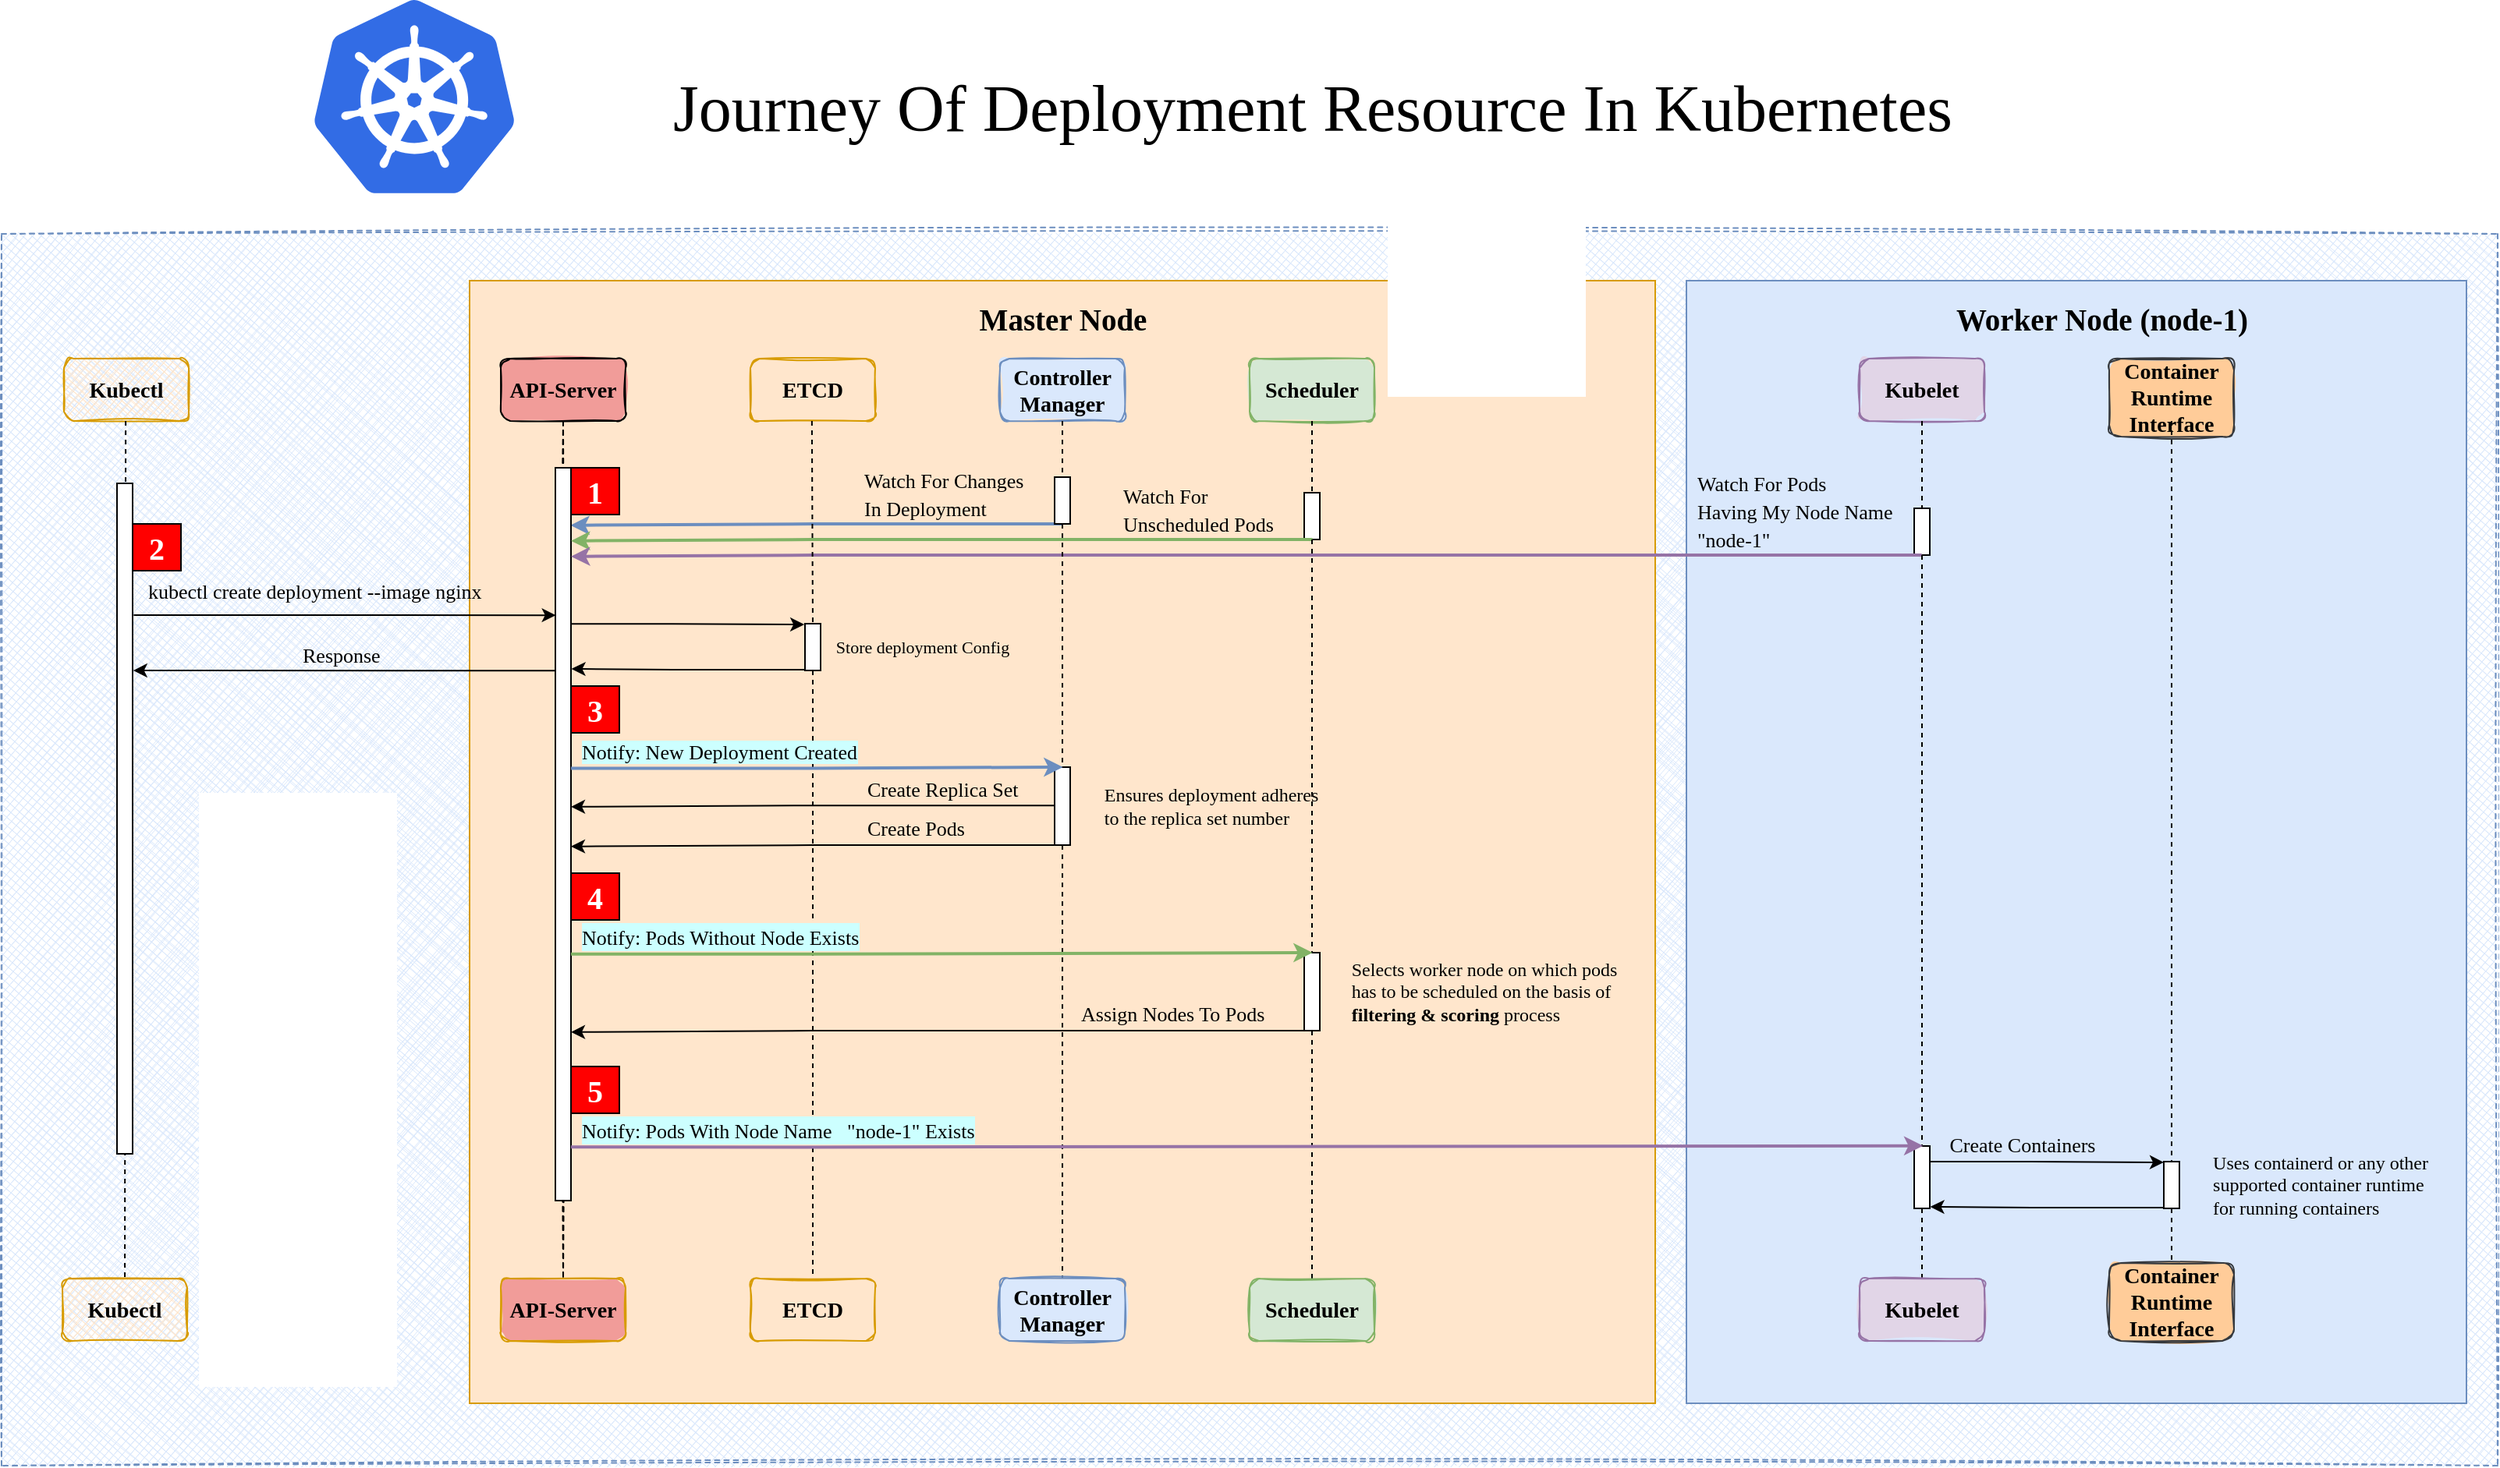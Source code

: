 <mxfile version="20.3.2" type="github" pages="3">
  <diagram id="j1amIRPmgZfbkRn8KeC_" name="flow">
    <mxGraphModel dx="3220" dy="1393" grid="1" gridSize="10" guides="1" tooltips="1" connect="1" arrows="1" fold="1" page="1" pageScale="1" pageWidth="850" pageHeight="1100" math="0" shadow="0">
      <root>
        <mxCell id="0" />
        <mxCell id="1" parent="0" />
        <mxCell id="B7JjZLPrRbiMz8WdvFA6-18" value="" style="group" parent="1" vertex="1" connectable="0">
          <mxGeometry x="-600" y="130" width="1214.17" height="124" as="geometry" />
        </mxCell>
        <mxCell id="B7JjZLPrRbiMz8WdvFA6-19" value="&lt;font style=&quot;font-size: 42px;&quot; face=&quot;Comic Sans MS&quot;&gt;Journey Of Deployment Resource In Kubernetes&lt;/font&gt;" style="text;html=1;align=center;verticalAlign=middle;resizable=0;points=[];autosize=1;strokeColor=none;fillColor=none;" parent="B7JjZLPrRbiMz8WdvFA6-18" vertex="1">
          <mxGeometry x="150.0" y="40" width="980" height="60" as="geometry" />
        </mxCell>
        <mxCell id="B7JjZLPrRbiMz8WdvFA6-20" value="" style="sketch=0;aspect=fixed;html=1;points=[];align=center;image;fontSize=12;image=img/lib/mscae/Kubernetes.svg;fillStyle=solid;fontFamily=Comic Sans MS;" parent="B7JjZLPrRbiMz8WdvFA6-18" vertex="1">
          <mxGeometry width="129.17" height="124" as="geometry" />
        </mxCell>
        <mxCell id="VgVWwaCRTSmuLOso4TIK-1" value="" style="rounded=0;whiteSpace=wrap;html=1;dashed=1;fontSize=10;strokeColor=#6c8ebf;fillColor=#dae8fc;sketch=1;fillStyle=cross-hatch;shadow=0;movable=1;resizable=1;rotatable=1;deletable=1;editable=1;connectable=1;" parent="1" vertex="1">
          <mxGeometry x="-800" y="280" width="1600" height="790" as="geometry" />
        </mxCell>
        <mxCell id="VgVWwaCRTSmuLOso4TIK-138" value="" style="rounded=0;whiteSpace=wrap;html=1;shadow=0;labelBackgroundColor=none;labelBorderColor=none;fillStyle=solid;strokeColor=#d79b00;fontFamily=Comic Sans MS;fontSize=13;fillColor=#ffe6cc;movable=1;resizable=1;rotatable=1;deletable=1;editable=1;connectable=1;" parent="1" vertex="1">
          <mxGeometry x="-500" y="310" width="760" height="720" as="geometry" />
        </mxCell>
        <mxCell id="UFmZfqzfYw3zYVtMyWTx-1" value="" style="rounded=0;whiteSpace=wrap;html=1;shadow=0;labelBackgroundColor=none;labelBorderColor=none;fillStyle=solid;strokeColor=#6c8ebf;fontFamily=Comic Sans MS;fontSize=13;fillColor=#dae8fc;movable=1;resizable=1;rotatable=1;deletable=1;editable=1;connectable=1;" parent="1" vertex="1">
          <mxGeometry x="280" y="310" width="500" height="720" as="geometry" />
        </mxCell>
        <mxCell id="UFmZfqzfYw3zYVtMyWTx-2" value="&lt;h3&gt;Kubectl&lt;/h3&gt;" style="rounded=1;whiteSpace=wrap;html=1;shadow=0;glass=0;sketch=1;fontFamily=Comic Sans MS;strokeColor=#d79b00;fillColor=#ffe6cc;fillStyle=cross-hatch;" parent="1" vertex="1">
          <mxGeometry x="-760" y="360" width="80" height="40" as="geometry" />
        </mxCell>
        <mxCell id="UFmZfqzfYw3zYVtMyWTx-3" style="edgeStyle=orthogonalEdgeStyle;rounded=0;sketch=1;jumpStyle=none;orthogonalLoop=1;jettySize=auto;html=1;entryX=0.5;entryY=0;entryDx=0;entryDy=0;shadow=0;labelBackgroundColor=#EA6B66;labelBorderColor=none;strokeColor=#000000;strokeWidth=1;fontFamily=Comic Sans MS;fontSize=13;fontColor=#000000;startArrow=none;startFill=0;endArrow=none;endFill=0;dashed=1;" parent="1" source="UFmZfqzfYw3zYVtMyWTx-4" target="UFmZfqzfYw3zYVtMyWTx-12" edge="1">
          <mxGeometry relative="1" as="geometry" />
        </mxCell>
        <mxCell id="UFmZfqzfYw3zYVtMyWTx-4" value="&lt;h3&gt;API-Server&lt;/h3&gt;" style="rounded=1;whiteSpace=wrap;html=1;shadow=0;glass=0;sketch=1;fontFamily=Comic Sans MS;fillStyle=solid;fillColor=#F19C99;" parent="1" vertex="1">
          <mxGeometry x="-480" y="360" width="80" height="40" as="geometry" />
        </mxCell>
        <mxCell id="UFmZfqzfYw3zYVtMyWTx-5" value="&lt;h3&gt;ETCD&lt;/h3&gt;" style="rounded=1;whiteSpace=wrap;html=1;shadow=0;glass=0;sketch=1;fontFamily=Comic Sans MS;strokeColor=#d79b00;fillColor=#ffe6cc;fillStyle=solid;" parent="1" vertex="1">
          <mxGeometry x="-320" y="360" width="80" height="40" as="geometry" />
        </mxCell>
        <mxCell id="UFmZfqzfYw3zYVtMyWTx-6" value="&lt;h3&gt;Controller&lt;br&gt;Manager&lt;/h3&gt;" style="rounded=1;whiteSpace=wrap;html=1;shadow=0;glass=0;sketch=1;fontFamily=Comic Sans MS;strokeColor=#6c8ebf;fillColor=#dae8fc;fillStyle=solid;" parent="1" vertex="1">
          <mxGeometry x="-160" y="360" width="80" height="40" as="geometry" />
        </mxCell>
        <mxCell id="UFmZfqzfYw3zYVtMyWTx-7" value="" style="endArrow=none;html=1;rounded=0;fontSize=10;dashed=1;" parent="1" target="UFmZfqzfYw3zYVtMyWTx-13" edge="1">
          <mxGeometry width="50" height="50" relative="1" as="geometry">
            <mxPoint x="-720.45" y="400" as="sourcePoint" />
            <mxPoint x="-720" y="800" as="targetPoint" />
          </mxGeometry>
        </mxCell>
        <mxCell id="UFmZfqzfYw3zYVtMyWTx-8" value="" style="endArrow=none;html=1;rounded=0;fontSize=10;dashed=1;entryX=0.5;entryY=0;entryDx=0;entryDy=0;startArrow=none;" parent="1" source="UFmZfqzfYw3zYVtMyWTx-51" target="UFmZfqzfYw3zYVtMyWTx-10" edge="1">
          <mxGeometry width="50" height="50" relative="1" as="geometry">
            <mxPoint x="-120.0" y="400" as="sourcePoint" />
            <mxPoint x="-119.55" y="800" as="targetPoint" />
          </mxGeometry>
        </mxCell>
        <mxCell id="UFmZfqzfYw3zYVtMyWTx-9" value="" style="endArrow=none;html=1;rounded=0;fontSize=10;dashed=1;entryX=0.5;entryY=0;entryDx=0;entryDy=0;startArrow=none;" parent="1" source="UFmZfqzfYw3zYVtMyWTx-45" target="UFmZfqzfYw3zYVtMyWTx-11" edge="1">
          <mxGeometry width="50" height="50" relative="1" as="geometry">
            <mxPoint x="-280.56" y="400" as="sourcePoint" />
            <mxPoint x="-280.11" y="800" as="targetPoint" />
          </mxGeometry>
        </mxCell>
        <mxCell id="UFmZfqzfYw3zYVtMyWTx-10" value="&lt;h3&gt;Controller&lt;br&gt;Manager&lt;/h3&gt;" style="rounded=1;whiteSpace=wrap;html=1;shadow=0;glass=0;sketch=1;fontFamily=Comic Sans MS;strokeColor=#6c8ebf;fillColor=#dae8fc;fillStyle=solid;" parent="1" vertex="1">
          <mxGeometry x="-160" y="950" width="80" height="40" as="geometry" />
        </mxCell>
        <mxCell id="UFmZfqzfYw3zYVtMyWTx-11" value="&lt;h3&gt;ETCD&lt;/h3&gt;" style="rounded=1;whiteSpace=wrap;html=1;shadow=0;glass=0;sketch=1;fontFamily=Comic Sans MS;strokeColor=#d79b00;fillColor=#ffe6cc;fillStyle=solid;" parent="1" vertex="1">
          <mxGeometry x="-320" y="950" width="80" height="40" as="geometry" />
        </mxCell>
        <mxCell id="UFmZfqzfYw3zYVtMyWTx-12" value="&lt;h3&gt;API-Server&lt;/h3&gt;" style="rounded=1;whiteSpace=wrap;html=1;shadow=0;glass=0;sketch=1;fontFamily=Comic Sans MS;strokeColor=#d79b00;fillColor=#F19C99;fillStyle=solid;" parent="1" vertex="1">
          <mxGeometry x="-480" y="950" width="80" height="40" as="geometry" />
        </mxCell>
        <mxCell id="UFmZfqzfYw3zYVtMyWTx-13" value="&lt;h3&gt;Kubectl&lt;/h3&gt;" style="rounded=1;whiteSpace=wrap;html=1;shadow=0;glass=0;sketch=1;fontFamily=Comic Sans MS;strokeColor=#d79b00;fillColor=#ffe6cc;fillStyle=cross-hatch;" parent="1" vertex="1">
          <mxGeometry x="-761" y="950" width="80" height="40" as="geometry" />
        </mxCell>
        <mxCell id="UFmZfqzfYw3zYVtMyWTx-14" value="&lt;h1&gt;1&lt;/h1&gt;" style="whiteSpace=wrap;html=1;fontFamily=Comic Sans MS;fontSize=10;strokeColor=default;fillColor=#FF0000;fontColor=#FFFFFF;" parent="1" vertex="1">
          <mxGeometry x="-435" y="430" width="31" height="30" as="geometry" />
        </mxCell>
        <mxCell id="UFmZfqzfYw3zYVtMyWTx-15" value="" style="html=1;points=[];perimeter=orthogonalPerimeter;rounded=0;shadow=0;comic=0;labelBackgroundColor=none;strokeWidth=1;fontFamily=Verdana;fontSize=12;align=center;" parent="1" vertex="1">
          <mxGeometry x="-726" y="440" width="10" height="430" as="geometry" />
        </mxCell>
        <mxCell id="UFmZfqzfYw3zYVtMyWTx-16" value="&lt;h1&gt;2&lt;/h1&gt;" style="whiteSpace=wrap;html=1;fontFamily=Comic Sans MS;fontSize=10;strokeColor=default;fillColor=#FF0000;fontColor=#FFFFFF;" parent="1" vertex="1">
          <mxGeometry x="-716" y="466" width="31" height="30" as="geometry" />
        </mxCell>
        <mxCell id="UFmZfqzfYw3zYVtMyWTx-17" value="&lt;h1&gt;3&lt;/h1&gt;" style="whiteSpace=wrap;html=1;fontFamily=Comic Sans MS;fontSize=10;strokeColor=default;fillColor=#FF0000;fontColor=#FFFFFF;" parent="1" vertex="1">
          <mxGeometry x="-435" y="570" width="31" height="30" as="geometry" />
        </mxCell>
        <mxCell id="UFmZfqzfYw3zYVtMyWTx-18" value="&lt;h1&gt;4&lt;/h1&gt;" style="whiteSpace=wrap;html=1;fontFamily=Comic Sans MS;fontSize=10;strokeColor=default;fillColor=#FF0000;fontColor=#FFFFFF;" parent="1" vertex="1">
          <mxGeometry x="-435" y="690" width="31" height="30" as="geometry" />
        </mxCell>
        <mxCell id="UFmZfqzfYw3zYVtMyWTx-19" value="&lt;h3&gt;Scheduler&lt;/h3&gt;" style="rounded=1;whiteSpace=wrap;html=1;shadow=0;glass=0;sketch=1;fontFamily=Comic Sans MS;strokeColor=#82B366;fillColor=#d5e8d4;fillStyle=solid;" parent="1" vertex="1">
          <mxGeometry y="360" width="80" height="40" as="geometry" />
        </mxCell>
        <mxCell id="UFmZfqzfYw3zYVtMyWTx-20" value="" style="endArrow=none;html=1;rounded=0;fontSize=10;dashed=1;entryX=0.5;entryY=0;entryDx=0;entryDy=0;startArrow=none;" parent="1" source="UFmZfqzfYw3zYVtMyWTx-57" target="UFmZfqzfYw3zYVtMyWTx-21" edge="1">
          <mxGeometry width="50" height="50" relative="1" as="geometry">
            <mxPoint x="40" y="400" as="sourcePoint" />
            <mxPoint x="40.45" y="800" as="targetPoint" />
          </mxGeometry>
        </mxCell>
        <mxCell id="UFmZfqzfYw3zYVtMyWTx-21" value="&lt;h3&gt;Scheduler&lt;/h3&gt;" style="rounded=1;whiteSpace=wrap;html=1;shadow=0;glass=0;sketch=1;fontFamily=Comic Sans MS;strokeColor=#82b366;fillColor=#d5e8d4;fillStyle=solid;" parent="1" vertex="1">
          <mxGeometry y="950" width="80" height="40" as="geometry" />
        </mxCell>
        <mxCell id="UFmZfqzfYw3zYVtMyWTx-22" value="&lt;h3&gt;Kubelet&lt;/h3&gt;" style="rounded=1;whiteSpace=wrap;html=1;shadow=0;glass=0;sketch=1;fontFamily=Comic Sans MS;fillStyle=solid;fillColor=#e1d5e7;strokeColor=#9673A6;" parent="1" vertex="1">
          <mxGeometry x="391" y="360" width="80" height="40" as="geometry" />
        </mxCell>
        <mxCell id="UFmZfqzfYw3zYVtMyWTx-23" value="" style="endArrow=none;html=1;rounded=0;fontSize=10;dashed=1;entryX=0.5;entryY=0;entryDx=0;entryDy=0;startArrow=none;" parent="1" source="UFmZfqzfYw3zYVtMyWTx-63" target="UFmZfqzfYw3zYVtMyWTx-24" edge="1">
          <mxGeometry width="50" height="50" relative="1" as="geometry">
            <mxPoint x="431" y="400" as="sourcePoint" />
            <mxPoint x="431.45" y="800" as="targetPoint" />
          </mxGeometry>
        </mxCell>
        <mxCell id="UFmZfqzfYw3zYVtMyWTx-24" value="&lt;h3&gt;Kubelet&lt;/h3&gt;" style="rounded=1;whiteSpace=wrap;html=1;shadow=0;glass=0;sketch=1;fontFamily=Comic Sans MS;strokeColor=#9673a6;fillColor=#e1d5e7;fillStyle=solid;" parent="1" vertex="1">
          <mxGeometry x="391" y="950" width="80" height="40" as="geometry" />
        </mxCell>
        <mxCell id="UFmZfqzfYw3zYVtMyWTx-25" value="&lt;h3&gt;Container&lt;br&gt;Runtime&lt;br&gt;Interface&lt;/h3&gt;" style="rounded=1;whiteSpace=wrap;html=1;shadow=0;glass=0;sketch=1;fontFamily=Comic Sans MS;fillStyle=solid;fillColor=#ffcc99;strokeColor=#36393d;" parent="1" vertex="1">
          <mxGeometry x="551" y="360" width="80" height="50" as="geometry" />
        </mxCell>
        <mxCell id="UFmZfqzfYw3zYVtMyWTx-26" value="" style="endArrow=none;html=1;rounded=0;fontSize=10;dashed=1;entryX=0.5;entryY=0;entryDx=0;entryDy=0;startArrow=none;" parent="1" source="UFmZfqzfYw3zYVtMyWTx-37" target="UFmZfqzfYw3zYVtMyWTx-27" edge="1">
          <mxGeometry width="50" height="50" relative="1" as="geometry">
            <mxPoint x="591" y="400" as="sourcePoint" />
            <mxPoint x="591.45" y="800" as="targetPoint" />
          </mxGeometry>
        </mxCell>
        <mxCell id="UFmZfqzfYw3zYVtMyWTx-27" value="&lt;h3&gt;Container&lt;br&gt;Runtime&lt;br&gt;Interface&lt;/h3&gt;" style="rounded=1;whiteSpace=wrap;html=1;shadow=0;glass=0;sketch=1;fontFamily=Comic Sans MS;strokeColor=#36393d;fillColor=#ffcc99;fillStyle=solid;" parent="1" vertex="1">
          <mxGeometry x="551" y="940" width="80" height="50" as="geometry" />
        </mxCell>
        <mxCell id="UFmZfqzfYw3zYVtMyWTx-28" style="edgeStyle=orthogonalEdgeStyle;rounded=0;orthogonalLoop=1;jettySize=auto;html=1;entryX=1;entryY=0.07;entryDx=0;entryDy=0;entryPerimeter=0;fontSize=25;endArrow=classic;endFill=1;exitX=0.534;exitY=0.998;exitDx=0;exitDy=0;exitPerimeter=0;startArrow=none;startFill=0;strokeColor=#6C8EBF;labelBorderColor=none;sketch=0;jumpStyle=none;shadow=0;strokeWidth=2;" parent="1" edge="1">
          <mxGeometry relative="1" as="geometry">
            <mxPoint x="-120.0" y="466.04" as="sourcePoint" />
            <mxPoint x="-435.34" y="466.9" as="targetPoint" />
            <Array as="points">
              <mxPoint x="-280.34" y="466.1" />
            </Array>
          </mxGeometry>
        </mxCell>
        <mxCell id="UFmZfqzfYw3zYVtMyWTx-29" value="&lt;font face=&quot;Comic Sans MS&quot; style=&quot;font-size: 13px;&quot;&gt;Watch For Changes&lt;br&gt;In Deployment&lt;/font&gt;" style="edgeLabel;html=1;align=left;verticalAlign=middle;resizable=0;points=[];fontSize=15;labelBackgroundColor=none;labelBorderColor=none;" parent="UFmZfqzfYw3zYVtMyWTx-28" vertex="1" connectable="0">
          <mxGeometry x="-0.292" y="2" relative="1" as="geometry">
            <mxPoint x="-17" y="-22" as="offset" />
          </mxGeometry>
        </mxCell>
        <mxCell id="UFmZfqzfYw3zYVtMyWTx-30" value="" style="html=1;points=[];perimeter=orthogonalPerimeter;rounded=0;shadow=0;comic=0;labelBackgroundColor=none;strokeWidth=1;fontFamily=Verdana;fontSize=12;align=center;" parent="1" vertex="1">
          <mxGeometry x="-125" y="436" width="10" height="30" as="geometry" />
        </mxCell>
        <mxCell id="UFmZfqzfYw3zYVtMyWTx-31" value="" style="endArrow=none;html=1;rounded=0;fontSize=10;dashed=1;entryX=0.5;entryY=0;entryDx=0;entryDy=0;" parent="1" target="UFmZfqzfYw3zYVtMyWTx-30" edge="1">
          <mxGeometry width="50" height="50" relative="1" as="geometry">
            <mxPoint x="-120.0" y="400" as="sourcePoint" />
            <mxPoint x="-120" y="900" as="targetPoint" />
          </mxGeometry>
        </mxCell>
        <mxCell id="UFmZfqzfYw3zYVtMyWTx-32" value="" style="html=1;points=[];perimeter=orthogonalPerimeter;rounded=0;shadow=0;comic=0;labelBackgroundColor=none;strokeWidth=1;fontFamily=Verdana;fontSize=12;align=center;" parent="1" vertex="1">
          <mxGeometry x="-445" y="430" width="10" height="470" as="geometry" />
        </mxCell>
        <mxCell id="UFmZfqzfYw3zYVtMyWTx-33" value="" style="html=1;points=[];perimeter=orthogonalPerimeter;rounded=0;shadow=0;comic=0;labelBackgroundColor=none;strokeWidth=1;fontFamily=Verdana;fontSize=12;align=center;" parent="1" vertex="1">
          <mxGeometry x="35" y="446" width="10" height="30" as="geometry" />
        </mxCell>
        <mxCell id="UFmZfqzfYw3zYVtMyWTx-34" value="" style="endArrow=none;html=1;rounded=0;fontSize=10;dashed=1;entryX=0.5;entryY=0;entryDx=0;entryDy=0;" parent="1" target="UFmZfqzfYw3zYVtMyWTx-33" edge="1">
          <mxGeometry width="50" height="50" relative="1" as="geometry">
            <mxPoint x="40.0" y="400" as="sourcePoint" />
            <mxPoint x="40" y="900" as="targetPoint" />
          </mxGeometry>
        </mxCell>
        <mxCell id="UFmZfqzfYw3zYVtMyWTx-35" value="" style="html=1;points=[];perimeter=orthogonalPerimeter;rounded=0;shadow=0;comic=0;labelBackgroundColor=none;strokeWidth=1;fontFamily=Verdana;fontSize=12;align=center;" parent="1" vertex="1">
          <mxGeometry x="426" y="456" width="10" height="30" as="geometry" />
        </mxCell>
        <mxCell id="UFmZfqzfYw3zYVtMyWTx-36" value="" style="endArrow=none;html=1;rounded=0;fontSize=10;dashed=1;entryX=0.5;entryY=0;entryDx=0;entryDy=0;" parent="1" target="UFmZfqzfYw3zYVtMyWTx-35" edge="1">
          <mxGeometry width="50" height="50" relative="1" as="geometry">
            <mxPoint x="431" y="400" as="sourcePoint" />
            <mxPoint x="431" y="900" as="targetPoint" />
          </mxGeometry>
        </mxCell>
        <mxCell id="UFmZfqzfYw3zYVtMyWTx-37" value="" style="html=1;points=[];perimeter=orthogonalPerimeter;rounded=0;shadow=0;comic=0;labelBackgroundColor=none;strokeWidth=1;fontFamily=Verdana;fontSize=12;align=center;" parent="1" vertex="1">
          <mxGeometry x="586" y="875" width="10" height="30" as="geometry" />
        </mxCell>
        <mxCell id="UFmZfqzfYw3zYVtMyWTx-38" value="" style="endArrow=none;html=1;rounded=0;fontSize=10;dashed=1;entryX=0.5;entryY=0;entryDx=0;entryDy=0;" parent="1" target="UFmZfqzfYw3zYVtMyWTx-37" edge="1">
          <mxGeometry width="50" height="50" relative="1" as="geometry">
            <mxPoint x="591" y="400" as="sourcePoint" />
            <mxPoint x="591" y="900" as="targetPoint" />
          </mxGeometry>
        </mxCell>
        <mxCell id="UFmZfqzfYw3zYVtMyWTx-39" style="edgeStyle=orthogonalEdgeStyle;rounded=0;orthogonalLoop=1;jettySize=auto;html=1;entryX=1;entryY=0.07;entryDx=0;entryDy=0;entryPerimeter=0;fontSize=25;endArrow=classic;endFill=1;exitX=0.536;exitY=1;exitDx=0;exitDy=0;exitPerimeter=0;startArrow=none;startFill=0;strokeColor=#82B366;strokeWidth=2;" parent="1" source="UFmZfqzfYw3zYVtMyWTx-33" edge="1">
          <mxGeometry relative="1" as="geometry">
            <mxPoint x="-119.66" y="476.03" as="sourcePoint" />
            <mxPoint x="-435.0" y="476.89" as="targetPoint" />
            <Array as="points">
              <mxPoint x="-280" y="476" />
            </Array>
          </mxGeometry>
        </mxCell>
        <mxCell id="UFmZfqzfYw3zYVtMyWTx-40" value="&lt;font face=&quot;Comic Sans MS&quot; style=&quot;font-size: 13px;&quot;&gt;Watch For&amp;nbsp;&lt;br&gt;Unscheduled Pods&lt;br&gt;&lt;/font&gt;" style="edgeLabel;html=1;align=left;verticalAlign=middle;resizable=0;points=[];fontSize=15;labelBackgroundColor=none;" parent="UFmZfqzfYw3zYVtMyWTx-39" vertex="1" connectable="0">
          <mxGeometry x="-0.292" y="2" relative="1" as="geometry">
            <mxPoint x="45" y="-22" as="offset" />
          </mxGeometry>
        </mxCell>
        <mxCell id="UFmZfqzfYw3zYVtMyWTx-41" style="edgeStyle=orthogonalEdgeStyle;rounded=0;orthogonalLoop=1;jettySize=auto;html=1;entryX=1;entryY=0.07;entryDx=0;entryDy=0;entryPerimeter=0;fontSize=25;endArrow=classic;endFill=1;exitX=0.486;exitY=1;exitDx=0;exitDy=0;exitPerimeter=0;startArrow=none;startFill=0;strokeColor=#9673A6;strokeWidth=2;" parent="1" source="UFmZfqzfYw3zYVtMyWTx-35" edge="1">
          <mxGeometry relative="1" as="geometry">
            <mxPoint x="40.36" y="486" as="sourcePoint" />
            <mxPoint x="-435.0" y="486.89" as="targetPoint" />
            <Array as="points">
              <mxPoint x="-280" y="486" />
            </Array>
          </mxGeometry>
        </mxCell>
        <mxCell id="UFmZfqzfYw3zYVtMyWTx-42" value="&lt;font style=&quot;font-size: 13px;&quot; face=&quot;Comic Sans MS&quot;&gt;&lt;span style=&quot;font-size: 13px;&quot;&gt;Watch For Pods&lt;br&gt;&lt;/span&gt;Having My Node Name&lt;br&gt;&quot;node-1&quot;&lt;br&gt;&lt;/font&gt;" style="edgeLabel;html=1;align=left;verticalAlign=middle;resizable=0;points=[];fontSize=15;labelBackgroundColor=none;" parent="UFmZfqzfYw3zYVtMyWTx-41" vertex="1" connectable="0">
          <mxGeometry x="-0.292" y="2" relative="1" as="geometry">
            <mxPoint x="161" y="-31" as="offset" />
          </mxGeometry>
        </mxCell>
        <mxCell id="UFmZfqzfYw3zYVtMyWTx-43" style="edgeStyle=orthogonalEdgeStyle;rounded=0;orthogonalLoop=1;jettySize=auto;html=1;entryX=1;entryY=0.07;entryDx=0;entryDy=0;entryPerimeter=0;fontSize=25;endArrow=classic;endFill=1;startArrow=none;startFill=0;exitX=1.071;exitY=0.15;exitDx=0;exitDy=0;exitPerimeter=0;" parent="1" edge="1">
          <mxGeometry relative="1" as="geometry">
            <mxPoint x="-715.29" y="524.5" as="sourcePoint" />
            <mxPoint x="-444.66" y="524.57" as="targetPoint" />
            <Array as="points">
              <mxPoint x="-580" y="525" />
              <mxPoint x="-445" y="524" />
            </Array>
          </mxGeometry>
        </mxCell>
        <mxCell id="UFmZfqzfYw3zYVtMyWTx-44" value="&lt;span style=&quot;font-family: &amp;quot;Comic Sans MS&amp;quot;; text-align: center;&quot;&gt;&lt;font style=&quot;font-size: 13px;&quot;&gt;kubectl create deployment --image nginx&lt;/font&gt;&lt;/span&gt;" style="edgeLabel;html=1;align=left;verticalAlign=middle;resizable=0;points=[];fontSize=15;labelBackgroundColor=none;labelBorderColor=none;" parent="UFmZfqzfYw3zYVtMyWTx-43" vertex="1" connectable="0">
          <mxGeometry x="-0.292" y="2" relative="1" as="geometry">
            <mxPoint x="-89" y="-15" as="offset" />
          </mxGeometry>
        </mxCell>
        <mxCell id="UFmZfqzfYw3zYVtMyWTx-45" value="" style="html=1;points=[];perimeter=orthogonalPerimeter;rounded=0;shadow=0;comic=0;labelBackgroundColor=none;strokeWidth=1;fontFamily=Verdana;fontSize=12;align=center;" parent="1" vertex="1">
          <mxGeometry x="-285" y="530" width="10" height="30" as="geometry" />
        </mxCell>
        <mxCell id="UFmZfqzfYw3zYVtMyWTx-46" value="" style="endArrow=none;html=1;rounded=0;fontSize=10;dashed=1;entryX=0.5;entryY=0;entryDx=0;entryDy=0;" parent="1" target="UFmZfqzfYw3zYVtMyWTx-45" edge="1">
          <mxGeometry width="50" height="50" relative="1" as="geometry">
            <mxPoint x="-280.56" y="400" as="sourcePoint" />
            <mxPoint x="-280.0" y="900" as="targetPoint" />
          </mxGeometry>
        </mxCell>
        <mxCell id="UFmZfqzfYw3zYVtMyWTx-47" style="edgeStyle=orthogonalEdgeStyle;rounded=0;orthogonalLoop=1;jettySize=auto;html=1;entryX=-0.043;entryY=0.052;entryDx=0;entryDy=0;entryPerimeter=0;fontSize=25;endArrow=classic;endFill=1;startArrow=none;startFill=0;exitX=0.986;exitY=0.182;exitDx=0;exitDy=0;exitPerimeter=0;" parent="1" edge="1">
          <mxGeometry relative="1" as="geometry">
            <mxPoint x="-435.14" y="530.08" as="sourcePoint" />
            <mxPoint x="-285.43" y="530.56" as="targetPoint" />
            <Array as="points">
              <mxPoint x="-370" y="530" />
            </Array>
          </mxGeometry>
        </mxCell>
        <mxCell id="UFmZfqzfYw3zYVtMyWTx-48" style="edgeStyle=orthogonalEdgeStyle;rounded=0;orthogonalLoop=1;jettySize=auto;html=1;entryX=-0.043;entryY=0.052;entryDx=0;entryDy=0;entryPerimeter=0;fontSize=25;endArrow=classic;endFill=1;startArrow=none;startFill=0;exitX=0.986;exitY=0.182;exitDx=0;exitDy=0;exitPerimeter=0;" parent="1" edge="1">
          <mxGeometry relative="1" as="geometry">
            <mxPoint x="-285.0" y="559.48" as="sourcePoint" />
            <mxPoint x="-434.71" y="559" as="targetPoint" />
            <Array as="points">
              <mxPoint x="-369.57" y="558.92" />
            </Array>
          </mxGeometry>
        </mxCell>
        <mxCell id="UFmZfqzfYw3zYVtMyWTx-49" style="edgeStyle=orthogonalEdgeStyle;rounded=0;orthogonalLoop=1;jettySize=auto;html=1;entryX=1;entryY=0.07;entryDx=0;entryDy=0;entryPerimeter=0;fontSize=25;endArrow=classic;endFill=1;exitX=0.534;exitY=0.998;exitDx=0;exitDy=0;exitPerimeter=0;startArrow=none;startFill=0;strokeColor=#000000;" parent="1" edge="1">
          <mxGeometry relative="1" as="geometry">
            <mxPoint x="-119.66" y="646.57" as="sourcePoint" />
            <mxPoint x="-435.0" y="647.43" as="targetPoint" />
            <Array as="points">
              <mxPoint x="-280" y="646.63" />
            </Array>
          </mxGeometry>
        </mxCell>
        <mxCell id="UFmZfqzfYw3zYVtMyWTx-50" value="&lt;font face=&quot;Comic Sans MS&quot;&gt;&lt;span style=&quot;font-size: 13px;&quot;&gt;Create Replica Set&lt;/span&gt;&lt;/font&gt;" style="edgeLabel;html=1;align=left;verticalAlign=middle;resizable=0;points=[];fontSize=15;labelBackgroundColor=none;labelBorderColor=none;" parent="UFmZfqzfYw3zYVtMyWTx-49" vertex="1" connectable="0">
          <mxGeometry x="-0.292" y="2" relative="1" as="geometry">
            <mxPoint x="-16" y="-14" as="offset" />
          </mxGeometry>
        </mxCell>
        <mxCell id="UFmZfqzfYw3zYVtMyWTx-51" value="" style="html=1;points=[];perimeter=orthogonalPerimeter;rounded=0;shadow=0;comic=0;labelBackgroundColor=none;strokeWidth=1;fontFamily=Verdana;fontSize=12;align=center;" parent="1" vertex="1">
          <mxGeometry x="-125" y="622" width="10" height="50" as="geometry" />
        </mxCell>
        <mxCell id="UFmZfqzfYw3zYVtMyWTx-52" value="" style="endArrow=none;html=1;rounded=0;fontSize=10;dashed=1;entryX=0.5;entryY=0;entryDx=0;entryDy=0;startArrow=none;" parent="1" source="UFmZfqzfYw3zYVtMyWTx-30" target="UFmZfqzfYw3zYVtMyWTx-51" edge="1">
          <mxGeometry width="50" height="50" relative="1" as="geometry">
            <mxPoint x="-120" y="464" as="sourcePoint" />
            <mxPoint x="-120" y="904" as="targetPoint" />
          </mxGeometry>
        </mxCell>
        <mxCell id="UFmZfqzfYw3zYVtMyWTx-53" style="edgeStyle=orthogonalEdgeStyle;rounded=0;orthogonalLoop=1;jettySize=auto;html=1;entryX=1;entryY=0.07;entryDx=0;entryDy=0;entryPerimeter=0;fontSize=25;endArrow=classic;endFill=1;exitX=0.534;exitY=0.998;exitDx=0;exitDy=0;exitPerimeter=0;startArrow=none;startFill=0;strokeColor=#6C8EBF;strokeWidth=2;" parent="1" edge="1">
          <mxGeometry relative="1" as="geometry">
            <mxPoint x="-435.0" y="622.8" as="sourcePoint" />
            <mxPoint x="-119.66" y="621.94" as="targetPoint" />
            <Array as="points">
              <mxPoint x="-280" y="622" />
            </Array>
          </mxGeometry>
        </mxCell>
        <mxCell id="UFmZfqzfYw3zYVtMyWTx-54" value="&lt;font face=&quot;Comic Sans MS&quot;&gt;&lt;span style=&quot;font-size: 13px; background-color: rgb(204, 255, 255);&quot;&gt;Notify: New Deployment Created&lt;/span&gt;&lt;/font&gt;" style="edgeLabel;html=1;align=left;verticalAlign=middle;resizable=0;points=[];fontSize=15;labelBackgroundColor=none;labelBorderColor=none;" parent="UFmZfqzfYw3zYVtMyWTx-53" vertex="1" connectable="0">
          <mxGeometry x="-0.292" y="2" relative="1" as="geometry">
            <mxPoint x="-107" y="-10" as="offset" />
          </mxGeometry>
        </mxCell>
        <mxCell id="UFmZfqzfYw3zYVtMyWTx-55" style="edgeStyle=orthogonalEdgeStyle;rounded=0;orthogonalLoop=1;jettySize=auto;html=1;entryX=1;entryY=0.07;entryDx=0;entryDy=0;entryPerimeter=0;fontSize=25;endArrow=classic;endFill=1;exitX=0.534;exitY=0.998;exitDx=0;exitDy=0;exitPerimeter=0;startArrow=none;startFill=0;strokeColor=#000000;" parent="1" edge="1">
          <mxGeometry relative="1" as="geometry">
            <mxPoint x="-119.66" y="672" as="sourcePoint" />
            <mxPoint x="-435.0" y="672.86" as="targetPoint" />
            <Array as="points">
              <mxPoint x="-280" y="672.06" />
            </Array>
          </mxGeometry>
        </mxCell>
        <mxCell id="UFmZfqzfYw3zYVtMyWTx-56" value="&lt;font face=&quot;Comic Sans MS&quot;&gt;&lt;span style=&quot;font-size: 13px;&quot;&gt;Create Pods&lt;/span&gt;&lt;/font&gt;" style="edgeLabel;html=1;align=left;verticalAlign=middle;resizable=0;points=[];fontSize=15;labelBackgroundColor=none;labelBorderColor=none;" parent="UFmZfqzfYw3zYVtMyWTx-55" vertex="1" connectable="0">
          <mxGeometry x="-0.292" y="2" relative="1" as="geometry">
            <mxPoint x="-16" y="-14" as="offset" />
          </mxGeometry>
        </mxCell>
        <mxCell id="UFmZfqzfYw3zYVtMyWTx-57" value="" style="html=1;points=[];perimeter=orthogonalPerimeter;rounded=0;shadow=0;comic=0;labelBackgroundColor=none;strokeWidth=1;fontFamily=Verdana;fontSize=12;align=center;" parent="1" vertex="1">
          <mxGeometry x="35" y="741" width="10" height="50" as="geometry" />
        </mxCell>
        <mxCell id="UFmZfqzfYw3zYVtMyWTx-58" value="" style="endArrow=none;html=1;rounded=0;fontSize=10;dashed=1;entryX=0.5;entryY=0;entryDx=0;entryDy=0;startArrow=none;" parent="1" source="UFmZfqzfYw3zYVtMyWTx-33" target="UFmZfqzfYw3zYVtMyWTx-57" edge="1">
          <mxGeometry width="50" height="50" relative="1" as="geometry">
            <mxPoint x="40" y="470.0" as="sourcePoint" />
            <mxPoint x="40" y="900" as="targetPoint" />
          </mxGeometry>
        </mxCell>
        <mxCell id="UFmZfqzfYw3zYVtMyWTx-59" style="edgeStyle=orthogonalEdgeStyle;rounded=0;orthogonalLoop=1;jettySize=auto;html=1;entryX=1;entryY=0.07;entryDx=0;entryDy=0;entryPerimeter=0;fontSize=25;endArrow=classic;endFill=1;exitX=0.536;exitY=1;exitDx=0;exitDy=0;exitPerimeter=0;startArrow=none;startFill=0;strokeColor=#82B366;strokeWidth=2;" parent="1" edge="1">
          <mxGeometry relative="1" as="geometry">
            <mxPoint x="-435.0" y="741.89" as="sourcePoint" />
            <mxPoint x="40.36" y="741" as="targetPoint" />
            <Array as="points">
              <mxPoint x="-280" y="741" />
            </Array>
          </mxGeometry>
        </mxCell>
        <mxCell id="UFmZfqzfYw3zYVtMyWTx-60" value="&lt;font face=&quot;Comic Sans MS&quot;&gt;&lt;span style=&quot;font-size: 13px;&quot;&gt;Notify: Pods Without Node Exists&lt;/span&gt;&lt;/font&gt;" style="edgeLabel;html=1;align=left;verticalAlign=middle;resizable=0;points=[];fontSize=15;labelBackgroundColor=#CCFFFF;" parent="UFmZfqzfYw3zYVtMyWTx-59" vertex="1" connectable="0">
          <mxGeometry x="-0.292" y="2" relative="1" as="geometry">
            <mxPoint x="-163" y="-10" as="offset" />
          </mxGeometry>
        </mxCell>
        <mxCell id="UFmZfqzfYw3zYVtMyWTx-61" style="edgeStyle=orthogonalEdgeStyle;rounded=0;orthogonalLoop=1;jettySize=auto;html=1;entryX=1;entryY=0.07;entryDx=0;entryDy=0;entryPerimeter=0;fontSize=25;endArrow=classic;endFill=1;exitX=0.536;exitY=1;exitDx=0;exitDy=0;exitPerimeter=0;startArrow=none;startFill=0;" parent="1" edge="1">
          <mxGeometry relative="1" as="geometry">
            <mxPoint x="40.36" y="791.04" as="sourcePoint" />
            <mxPoint x="-435.0" y="791.93" as="targetPoint" />
            <Array as="points">
              <mxPoint x="-280" y="791.04" />
            </Array>
          </mxGeometry>
        </mxCell>
        <mxCell id="UFmZfqzfYw3zYVtMyWTx-62" value="&lt;font face=&quot;Comic Sans MS&quot;&gt;&lt;span style=&quot;font-size: 13px;&quot;&gt;Assign Nodes To Pods&lt;/span&gt;&lt;/font&gt;" style="edgeLabel;html=1;align=left;verticalAlign=middle;resizable=0;points=[];fontSize=15;labelBackgroundColor=none;" parent="UFmZfqzfYw3zYVtMyWTx-61" vertex="1" connectable="0">
          <mxGeometry x="-0.292" y="2" relative="1" as="geometry">
            <mxPoint x="18" y="-14" as="offset" />
          </mxGeometry>
        </mxCell>
        <mxCell id="UFmZfqzfYw3zYVtMyWTx-63" value="" style="html=1;points=[];perimeter=orthogonalPerimeter;rounded=0;shadow=0;comic=0;labelBackgroundColor=none;strokeWidth=1;fontFamily=Verdana;fontSize=12;align=center;" parent="1" vertex="1">
          <mxGeometry x="426" y="865" width="10" height="40" as="geometry" />
        </mxCell>
        <mxCell id="UFmZfqzfYw3zYVtMyWTx-64" value="" style="endArrow=none;html=1;rounded=0;fontSize=10;dashed=1;entryX=0.5;entryY=0;entryDx=0;entryDy=0;startArrow=none;" parent="1" source="UFmZfqzfYw3zYVtMyWTx-35" target="UFmZfqzfYw3zYVtMyWTx-63" edge="1">
          <mxGeometry width="50" height="50" relative="1" as="geometry">
            <mxPoint x="431" y="480" as="sourcePoint" />
            <mxPoint x="431" y="900" as="targetPoint" />
          </mxGeometry>
        </mxCell>
        <mxCell id="UFmZfqzfYw3zYVtMyWTx-65" style="edgeStyle=orthogonalEdgeStyle;rounded=0;orthogonalLoop=1;jettySize=auto;html=1;entryX=0.571;entryY=-0.004;entryDx=0;entryDy=0;entryPerimeter=0;fontSize=25;endArrow=classic;endFill=1;startArrow=none;startFill=0;exitX=1;exitY=0.797;exitDx=0;exitDy=0;exitPerimeter=0;strokeColor=#9673A6;strokeWidth=2;" parent="1" target="UFmZfqzfYw3zYVtMyWTx-63" edge="1">
          <mxGeometry relative="1" as="geometry">
            <mxPoint x="-435.0" y="865.68" as="sourcePoint" />
            <mxPoint x="205.86" y="865" as="targetPoint" />
            <Array as="points">
              <mxPoint x="-284" y="866" />
            </Array>
          </mxGeometry>
        </mxCell>
        <mxCell id="UFmZfqzfYw3zYVtMyWTx-66" value="&lt;font face=&quot;Comic Sans MS&quot;&gt;&lt;span style=&quot;font-size: 13px;&quot;&gt;Notify: Pods With Node Name&amp;nbsp; &amp;nbsp;&quot;node-1&quot; Exists&lt;/span&gt;&lt;/font&gt;" style="edgeLabel;html=1;align=left;verticalAlign=middle;resizable=0;points=[];fontSize=15;labelBackgroundColor=#CCFFFF;" parent="UFmZfqzfYw3zYVtMyWTx-65" vertex="1" connectable="0">
          <mxGeometry x="-0.292" y="2" relative="1" as="geometry">
            <mxPoint x="-302" y="-10" as="offset" />
          </mxGeometry>
        </mxCell>
        <mxCell id="UFmZfqzfYw3zYVtMyWTx-67" style="edgeStyle=orthogonalEdgeStyle;rounded=0;orthogonalLoop=1;jettySize=auto;html=1;entryX=1;entryY=0.07;entryDx=0;entryDy=0;entryPerimeter=0;fontSize=25;endArrow=classic;endFill=1;startArrow=none;startFill=0;exitX=1.071;exitY=0.15;exitDx=0;exitDy=0;exitPerimeter=0;" parent="1" edge="1">
          <mxGeometry relative="1" as="geometry">
            <mxPoint x="-445.0" y="560.1" as="sourcePoint" />
            <mxPoint x="-715.63" y="560.03" as="targetPoint" />
            <Array as="points">
              <mxPoint x="-515" y="560.13" />
              <mxPoint x="-515" y="560.13" />
            </Array>
          </mxGeometry>
        </mxCell>
        <mxCell id="UFmZfqzfYw3zYVtMyWTx-68" value="&lt;span style=&quot;font-family: &amp;quot;Comic Sans MS&amp;quot;; text-align: center;&quot;&gt;&lt;font style=&quot;font-size: 13px;&quot;&gt;Response&lt;/font&gt;&lt;/span&gt;" style="edgeLabel;html=1;align=left;verticalAlign=middle;resizable=0;points=[];fontSize=15;labelBackgroundColor=none;labelBorderColor=none;" parent="UFmZfqzfYw3zYVtMyWTx-67" vertex="1" connectable="0">
          <mxGeometry x="-0.292" y="2" relative="1" as="geometry">
            <mxPoint x="-68" y="-13" as="offset" />
          </mxGeometry>
        </mxCell>
        <mxCell id="UFmZfqzfYw3zYVtMyWTx-69" value="&lt;span style=&quot;font-family: &amp;quot;Comic Sans MS&amp;quot;; text-align: left; font-size: 11px;&quot;&gt;&lt;font style=&quot;font-size: 11px;&quot;&gt;Store deployment Config&lt;br&gt;&lt;/font&gt;&lt;/span&gt;" style="text;html=1;align=center;verticalAlign=middle;resizable=0;points=[];autosize=1;strokeColor=none;fillColor=none;" parent="1" vertex="1">
          <mxGeometry x="-285" y="530" width="150" height="30" as="geometry" />
        </mxCell>
        <mxCell id="UFmZfqzfYw3zYVtMyWTx-70" style="edgeStyle=orthogonalEdgeStyle;rounded=0;orthogonalLoop=1;jettySize=auto;html=1;entryX=-0.043;entryY=0.052;entryDx=0;entryDy=0;entryPerimeter=0;fontSize=25;endArrow=classic;endFill=1;startArrow=none;startFill=0;exitX=0.986;exitY=0.182;exitDx=0;exitDy=0;exitPerimeter=0;" parent="1" edge="1">
          <mxGeometry relative="1" as="geometry">
            <mxPoint x="436.29" y="875" as="sourcePoint" />
            <mxPoint x="586" y="875.48" as="targetPoint" />
            <Array as="points">
              <mxPoint x="501.43" y="874.92" />
            </Array>
          </mxGeometry>
        </mxCell>
        <mxCell id="UFmZfqzfYw3zYVtMyWTx-71" value="&lt;font style=&quot;font-size: 13px;&quot; color=&quot;#000000&quot;&gt;Create Containers&lt;/font&gt;" style="edgeLabel;html=1;align=center;verticalAlign=middle;resizable=0;points=[];fontSize=11;fontFamily=Comic Sans MS;fontColor=#EA6B66;labelBackgroundColor=none;" parent="UFmZfqzfYw3zYVtMyWTx-70" vertex="1" connectable="0">
          <mxGeometry x="-0.18" y="-1" relative="1" as="geometry">
            <mxPoint x="-3" y="-12" as="offset" />
          </mxGeometry>
        </mxCell>
        <mxCell id="UFmZfqzfYw3zYVtMyWTx-72" style="edgeStyle=orthogonalEdgeStyle;rounded=0;orthogonalLoop=1;jettySize=auto;html=1;entryX=-0.043;entryY=0.052;entryDx=0;entryDy=0;entryPerimeter=0;fontSize=25;endArrow=classic;endFill=1;startArrow=none;startFill=0;exitX=0.986;exitY=0.182;exitDx=0;exitDy=0;exitPerimeter=0;" parent="1" edge="1">
          <mxGeometry relative="1" as="geometry">
            <mxPoint x="586" y="904.48" as="sourcePoint" />
            <mxPoint x="436.29" y="904" as="targetPoint" />
            <Array as="points">
              <mxPoint x="501.43" y="903.92" />
            </Array>
          </mxGeometry>
        </mxCell>
        <mxCell id="UFmZfqzfYw3zYVtMyWTx-73" value="&lt;h1&gt;5&lt;/h1&gt;" style="whiteSpace=wrap;html=1;fontFamily=Comic Sans MS;fontSize=10;strokeColor=default;fillColor=#FF0000;fontColor=#FFFFFF;" parent="1" vertex="1">
          <mxGeometry x="-435" y="814" width="31" height="30" as="geometry" />
        </mxCell>
        <mxCell id="UFmZfqzfYw3zYVtMyWTx-74" value="&lt;div style=&quot;text-align: left;&quot;&gt;Selects worker node on which pods&lt;br&gt;has to be scheduled on the basis of&lt;br&gt;&lt;b&gt;filtering &amp;amp; scoring&lt;/b&gt; process&lt;/div&gt;" style="text;html=1;align=center;verticalAlign=middle;resizable=0;points=[];autosize=1;strokeColor=none;fillColor=none;fontFamily=Comic Sans MS;" parent="1" vertex="1">
          <mxGeometry x="40" y="736" width="220" height="60" as="geometry" />
        </mxCell>
        <mxCell id="UFmZfqzfYw3zYVtMyWTx-75" value="&lt;div style=&quot;text-align: left;&quot;&gt;Ensures deployment adheres&lt;br&gt;to the replica set number&lt;/div&gt;" style="text;html=1;align=center;verticalAlign=middle;resizable=0;points=[];autosize=1;strokeColor=none;fillColor=none;fontFamily=Comic Sans MS;" parent="1" vertex="1">
          <mxGeometry x="-115" y="627" width="180" height="40" as="geometry" />
        </mxCell>
        <mxCell id="UFmZfqzfYw3zYVtMyWTx-76" value="&lt;div style=&quot;text-align: left;&quot;&gt;Uses containerd or any other&lt;br&gt;supported container runtime&lt;br&gt;for running containers&lt;/div&gt;" style="text;html=1;align=center;verticalAlign=middle;resizable=0;points=[];autosize=1;strokeColor=none;fillColor=none;fontFamily=Comic Sans MS;" parent="1" vertex="1">
          <mxGeometry x="591" y="860" width="190" height="60" as="geometry" />
        </mxCell>
        <mxCell id="UFmZfqzfYw3zYVtMyWTx-77" value="&lt;h2&gt;Master Node&lt;/h2&gt;" style="text;html=1;align=center;verticalAlign=middle;resizable=0;points=[];autosize=1;strokeColor=none;fillColor=none;fontSize=13;fontFamily=Comic Sans MS;fontColor=#000000;" parent="1" vertex="1">
          <mxGeometry x="-195" y="300" width="150" height="70" as="geometry" />
        </mxCell>
        <mxCell id="UFmZfqzfYw3zYVtMyWTx-78" value="&lt;h2&gt;Worker Node (node-1)&lt;/h2&gt;" style="text;html=1;align=center;verticalAlign=middle;resizable=0;points=[];autosize=1;strokeColor=none;fillColor=none;fontSize=13;fontFamily=Comic Sans MS;fontColor=#000000;" parent="1" vertex="1">
          <mxGeometry x="426" y="300" width="240" height="70" as="geometry" />
        </mxCell>
      </root>
    </mxGraphModel>
  </diagram>
  <diagram id="c1L2rQm-lzwBGFheYbi1" name="generalize-deployment">
    <mxGraphModel dx="2272" dy="1936" grid="1" gridSize="10" guides="1" tooltips="1" connect="1" arrows="1" fold="1" page="1" pageScale="1" pageWidth="850" pageHeight="1100" math="0" shadow="0">
      <root>
        <mxCell id="0" />
        <mxCell id="1" parent="0" />
        <mxCell id="5RsVkDFHfsuy1ZI8H9FL-2" style="edgeStyle=orthogonalEdgeStyle;curved=1;rounded=0;orthogonalLoop=1;jettySize=auto;html=1;entryX=0.5;entryY=1;entryDx=0;entryDy=0;fontFamily=Comic Sans MS;fontSize=14;startArrow=classic;startFill=1;endArrow=none;endFill=0;exitX=1;exitY=0.25;exitDx=0;exitDy=0;" parent="1" source="5RsVkDFHfsuy1ZI8H9FL-4" target="5RsVkDFHfsuy1ZI8H9FL-18" edge="1">
          <mxGeometry relative="1" as="geometry" />
        </mxCell>
        <mxCell id="P8VjYEhGUbP_xYvKL92m-10" value="Act" style="edgeLabel;html=1;align=center;verticalAlign=middle;resizable=0;points=[];fontSize=14;fontFamily=Comic Sans MS;" parent="5RsVkDFHfsuy1ZI8H9FL-2" vertex="1" connectable="0">
          <mxGeometry x="0.356" y="13" relative="1" as="geometry">
            <mxPoint as="offset" />
          </mxGeometry>
        </mxCell>
        <mxCell id="5RsVkDFHfsuy1ZI8H9FL-3" style="edgeStyle=orthogonalEdgeStyle;curved=1;rounded=0;orthogonalLoop=1;jettySize=auto;html=1;entryX=0;entryY=0.5;entryDx=0;entryDy=0;fontFamily=Comic Sans MS;fontSize=14;startArrow=classic;startFill=1;endArrow=classic;endFill=1;" parent="1" source="5RsVkDFHfsuy1ZI8H9FL-4" target="5RsVkDFHfsuy1ZI8H9FL-12" edge="1">
          <mxGeometry relative="1" as="geometry" />
        </mxCell>
        <mxCell id="MtSSZGxx0-Bi_bWhmYsI-1" value="Store" style="edgeLabel;html=1;align=center;verticalAlign=middle;resizable=0;points=[];fontFamily=Comic Sans MS;fontSize=14;" vertex="1" connectable="0" parent="5RsVkDFHfsuy1ZI8H9FL-3">
          <mxGeometry x="0.188" relative="1" as="geometry">
            <mxPoint as="offset" />
          </mxGeometry>
        </mxCell>
        <mxCell id="5RsVkDFHfsuy1ZI8H9FL-4" value="&lt;h3&gt;API Server&lt;/h3&gt;" style="rounded=1;whiteSpace=wrap;html=1;shadow=0;glass=0;sketch=1;fontFamily=Comic Sans MS;fillStyle=cross-hatch;" parent="1" vertex="1">
          <mxGeometry x="-369" y="-820" width="120" height="90" as="geometry" />
        </mxCell>
        <mxCell id="5RsVkDFHfsuy1ZI8H9FL-5" style="edgeStyle=orthogonalEdgeStyle;curved=1;rounded=0;orthogonalLoop=1;jettySize=auto;html=1;fontFamily=Comic Sans MS;fontSize=14;startArrow=classic;startFill=1;endArrow=none;endFill=0;entryX=0.25;entryY=1;entryDx=0;entryDy=0;" parent="1" source="5RsVkDFHfsuy1ZI8H9FL-7" target="5RsVkDFHfsuy1ZI8H9FL-4" edge="1">
          <mxGeometry relative="1" as="geometry" />
        </mxCell>
        <mxCell id="P8VjYEhGUbP_xYvKL92m-11" value="Watch" style="edgeLabel;html=1;align=center;verticalAlign=middle;resizable=0;points=[];fontSize=14;fontFamily=Comic Sans MS;" parent="5RsVkDFHfsuy1ZI8H9FL-5" vertex="1" connectable="0">
          <mxGeometry x="0.266" y="11" relative="1" as="geometry">
            <mxPoint as="offset" />
          </mxGeometry>
        </mxCell>
        <mxCell id="5RsVkDFHfsuy1ZI8H9FL-6" style="edgeStyle=orthogonalEdgeStyle;curved=1;rounded=0;orthogonalLoop=1;jettySize=auto;html=1;entryX=0.5;entryY=0;entryDx=0;entryDy=0;fontFamily=Comic Sans MS;fontSize=14;startArrow=classic;startFill=1;endArrow=none;endFill=0;exitX=0;exitY=0.75;exitDx=0;exitDy=0;" parent="1" source="5RsVkDFHfsuy1ZI8H9FL-4" target="5RsVkDFHfsuy1ZI8H9FL-7" edge="1">
          <mxGeometry relative="1" as="geometry" />
        </mxCell>
        <mxCell id="P8VjYEhGUbP_xYvKL92m-12" value="Act" style="edgeLabel;html=1;align=center;verticalAlign=middle;resizable=0;points=[];fontSize=14;fontFamily=Comic Sans MS;" parent="5RsVkDFHfsuy1ZI8H9FL-6" vertex="1" connectable="0">
          <mxGeometry x="0.458" y="9" relative="1" as="geometry">
            <mxPoint as="offset" />
          </mxGeometry>
        </mxCell>
        <mxCell id="5RsVkDFHfsuy1ZI8H9FL-7" value="&lt;h3&gt;Scheduler&lt;/h3&gt;" style="rounded=1;whiteSpace=wrap;html=1;shadow=0;glass=0;sketch=1;fontFamily=Comic Sans MS;strokeColor=#82b366;fillColor=#d5e8d4;fillStyle=cross-hatch;" parent="1" vertex="1">
          <mxGeometry x="-489" y="-660" width="80" height="60" as="geometry" />
        </mxCell>
        <mxCell id="5RsVkDFHfsuy1ZI8H9FL-8" style="edgeStyle=orthogonalEdgeStyle;curved=1;rounded=0;orthogonalLoop=1;jettySize=auto;html=1;fontFamily=Comic Sans MS;fontSize=14;startArrow=classic;startFill=1;endArrow=none;endFill=0;exitX=0.75;exitY=1;exitDx=0;exitDy=0;entryX=0;entryY=0.5;entryDx=0;entryDy=0;" parent="1" source="5RsVkDFHfsuy1ZI8H9FL-4" target="5RsVkDFHfsuy1ZI8H9FL-10" edge="1">
          <mxGeometry relative="1" as="geometry" />
        </mxCell>
        <mxCell id="P8VjYEhGUbP_xYvKL92m-14" value="Act" style="edgeLabel;html=1;align=center;verticalAlign=middle;resizable=0;points=[];fontSize=14;fontFamily=Comic Sans MS;" parent="5RsVkDFHfsuy1ZI8H9FL-8" vertex="1" connectable="0">
          <mxGeometry x="-0.17" y="14" relative="1" as="geometry">
            <mxPoint as="offset" />
          </mxGeometry>
        </mxCell>
        <mxCell id="5RsVkDFHfsuy1ZI8H9FL-9" style="edgeStyle=orthogonalEdgeStyle;curved=1;rounded=0;orthogonalLoop=1;jettySize=auto;html=1;entryX=1;entryY=0.75;entryDx=0;entryDy=0;fontFamily=Comic Sans MS;fontSize=14;startArrow=classic;startFill=1;endArrow=none;endFill=0;exitX=0.5;exitY=0;exitDx=0;exitDy=0;" parent="1" source="5RsVkDFHfsuy1ZI8H9FL-10" target="5RsVkDFHfsuy1ZI8H9FL-4" edge="1">
          <mxGeometry relative="1" as="geometry" />
        </mxCell>
        <mxCell id="P8VjYEhGUbP_xYvKL92m-13" value="Watch" style="edgeLabel;html=1;align=center;verticalAlign=middle;resizable=0;points=[];fontSize=14;fontFamily=Comic Sans MS;" parent="5RsVkDFHfsuy1ZI8H9FL-9" vertex="1" connectable="0">
          <mxGeometry x="-0.173" y="18" relative="1" as="geometry">
            <mxPoint as="offset" />
          </mxGeometry>
        </mxCell>
        <mxCell id="5RsVkDFHfsuy1ZI8H9FL-10" value="&lt;h3&gt;Controller&lt;br&gt;Manager&lt;/h3&gt;" style="rounded=1;whiteSpace=wrap;html=1;shadow=0;glass=0;sketch=1;fontFamily=Comic Sans MS;strokeColor=#9673a6;fillColor=#e1d5e7;fillStyle=cross-hatch;" parent="1" vertex="1">
          <mxGeometry x="-209" y="-660" width="80" height="60" as="geometry" />
        </mxCell>
        <mxCell id="5RsVkDFHfsuy1ZI8H9FL-12" value="&lt;h3&gt;ETCD&lt;/h3&gt;" style="rounded=1;whiteSpace=wrap;html=1;shadow=0;glass=0;sketch=1;fontFamily=Comic Sans MS;strokeColor=#6c8ebf;fillColor=#dae8fc;fillStyle=cross-hatch;" parent="1" vertex="1">
          <mxGeometry x="-89" y="-805" width="80" height="60" as="geometry" />
        </mxCell>
        <mxCell id="P8VjYEhGUbP_xYvKL92m-1" style="edgeStyle=orthogonalEdgeStyle;rounded=0;orthogonalLoop=1;jettySize=auto;html=1;" parent="1" source="5RsVkDFHfsuy1ZI8H9FL-13" target="5RsVkDFHfsuy1ZI8H9FL-20" edge="1">
          <mxGeometry relative="1" as="geometry" />
        </mxCell>
        <mxCell id="5RsVkDFHfsuy1ZI8H9FL-13" value="&lt;h3&gt;Kubectl&lt;/h3&gt;" style="rounded=1;whiteSpace=wrap;html=1;shadow=0;glass=0;sketch=1;fontFamily=Comic Sans MS;fillStyle=solid;fillColor=#f5f5f5;fontColor=#333333;strokeColor=#666666;" parent="1" vertex="1">
          <mxGeometry x="-840" y="-805" width="80" height="60" as="geometry" />
        </mxCell>
        <mxCell id="5RsVkDFHfsuy1ZI8H9FL-14" style="edgeStyle=orthogonalEdgeStyle;rounded=0;orthogonalLoop=1;jettySize=auto;html=1;fontFamily=Comic Sans MS;fontSize=14;curved=1;entryX=0.5;entryY=1;entryDx=0;entryDy=0;exitX=0;exitY=0.25;exitDx=0;exitDy=0;" parent="1" source="5RsVkDFHfsuy1ZI8H9FL-4" target="5RsVkDFHfsuy1ZI8H9FL-16" edge="1">
          <mxGeometry relative="1" as="geometry">
            <mxPoint x="-379" y="-790" as="sourcePoint" />
          </mxGeometry>
        </mxCell>
        <mxCell id="P8VjYEhGUbP_xYvKL92m-7" value="Watch" style="edgeLabel;html=1;align=center;verticalAlign=middle;resizable=0;points=[];fontSize=14;fontFamily=Comic Sans MS;" parent="5RsVkDFHfsuy1ZI8H9FL-14" vertex="1" connectable="0">
          <mxGeometry x="0.367" y="-10" relative="1" as="geometry">
            <mxPoint as="offset" />
          </mxGeometry>
        </mxCell>
        <mxCell id="5RsVkDFHfsuy1ZI8H9FL-15" style="edgeStyle=orthogonalEdgeStyle;curved=1;rounded=0;orthogonalLoop=1;jettySize=auto;html=1;fontFamily=Comic Sans MS;fontSize=14;startArrow=classic;startFill=1;endArrow=none;endFill=0;entryX=1;entryY=0.5;entryDx=0;entryDy=0;" parent="1" target="5RsVkDFHfsuy1ZI8H9FL-16" edge="1">
          <mxGeometry relative="1" as="geometry">
            <mxPoint x="-300" y="-910" as="sourcePoint" />
          </mxGeometry>
        </mxCell>
        <mxCell id="N_QPRySJTykFcQkgfguS-2" value="Act on Node" style="edgeLabel;html=1;align=center;verticalAlign=middle;resizable=0;points=[];fontSize=14;fontFamily=Comic Sans MS;" parent="5RsVkDFHfsuy1ZI8H9FL-15" vertex="1" connectable="0">
          <mxGeometry x="0.301" relative="1" as="geometry">
            <mxPoint x="12" y="-11" as="offset" />
          </mxGeometry>
        </mxCell>
        <mxCell id="5RsVkDFHfsuy1ZI8H9FL-16" value="&lt;h3&gt;Kubelet&lt;/h3&gt;" style="rounded=1;whiteSpace=wrap;html=1;shadow=0;glass=0;sketch=1;fontFamily=Comic Sans MS;strokeColor=#b85450;fillColor=#f8cecc;fillStyle=cross-hatch;" parent="1" vertex="1">
          <mxGeometry x="-489" y="-940" width="80" height="60" as="geometry" />
        </mxCell>
        <mxCell id="5RsVkDFHfsuy1ZI8H9FL-17" style="edgeStyle=orthogonalEdgeStyle;curved=1;rounded=0;orthogonalLoop=1;jettySize=auto;html=1;fontFamily=Comic Sans MS;fontSize=14;startArrow=classic;startFill=1;endArrow=none;endFill=0;entryX=0.75;entryY=0;entryDx=0;entryDy=0;" parent="1" source="5RsVkDFHfsuy1ZI8H9FL-18" target="5RsVkDFHfsuy1ZI8H9FL-4" edge="1">
          <mxGeometry relative="1" as="geometry">
            <mxPoint x="-309" y="-820" as="targetPoint" />
          </mxGeometry>
        </mxCell>
        <mxCell id="P8VjYEhGUbP_xYvKL92m-9" value="&lt;font face=&quot;Comic Sans MS&quot;&gt;Watch&lt;/font&gt;" style="edgeLabel;html=1;align=center;verticalAlign=middle;resizable=0;points=[];fontSize=14;" parent="5RsVkDFHfsuy1ZI8H9FL-17" vertex="1" connectable="0">
          <mxGeometry x="0.257" y="11" relative="1" as="geometry">
            <mxPoint as="offset" />
          </mxGeometry>
        </mxCell>
        <mxCell id="5RsVkDFHfsuy1ZI8H9FL-18" value="&lt;h3&gt;Kube&lt;br&gt;Proxy&lt;/h3&gt;" style="rounded=1;whiteSpace=wrap;html=1;shadow=0;glass=0;sketch=1;fontFamily=Comic Sans MS;strokeColor=#b85450;fillColor=#f8cecc;fillStyle=cross-hatch;" parent="1" vertex="1">
          <mxGeometry x="-209" y="-940" width="80" height="60" as="geometry" />
        </mxCell>
        <mxCell id="5RsVkDFHfsuy1ZI8H9FL-19" value="&lt;font style=&quot;font-size: 14px;&quot;&gt;kubectl create service loadbalancer my-lbs&lt;/font&gt;" style="text;html=1;align=center;verticalAlign=middle;resizable=0;points=[];autosize=1;strokeColor=none;fillColor=none;fontSize=14;fontFamily=Comic Sans MS;" parent="1" vertex="1">
          <mxGeometry x="-755" y="-818" width="300" height="30" as="geometry" />
        </mxCell>
        <mxCell id="5RsVkDFHfsuy1ZI8H9FL-20" value="" style="sketch=0;pointerEvents=1;shadow=0;dashed=0;html=1;strokeColor=none;labelPosition=center;verticalLabelPosition=bottom;verticalAlign=top;outlineConnect=0;align=center;shape=mxgraph.office.security.lock_protected;fillColor=#7FBA42;fontFamily=Comic Sans MS;fontSize=14;" parent="1" vertex="1">
          <mxGeometry x="-379" y="-788" width="20" height="26" as="geometry" />
        </mxCell>
      </root>
    </mxGraphModel>
  </diagram>
  <diagram id="_p8gunMM3Ig3DAYhbY5V" name="Page-3">
    <mxGraphModel dx="1422" dy="3036" grid="1" gridSize="10" guides="1" tooltips="1" connect="1" arrows="1" fold="1" page="1" pageScale="1" pageWidth="850" pageHeight="1100" math="0" shadow="0">
      <root>
        <mxCell id="0" />
        <mxCell id="1" parent="0" />
        <mxCell id="3XuqmtDuocC79Ei5JZVT-1" value="&lt;font style=&quot;font-size: 25px;&quot;&gt;Box Title = Heading 3&lt;br&gt;Request Response = Size 13&lt;br&gt;Explaination = 11&lt;br&gt;&lt;/font&gt;" style="text;html=1;align=center;verticalAlign=middle;resizable=0;points=[];autosize=1;strokeColor=none;fillColor=none;" parent="1" vertex="1">
          <mxGeometry x="380" y="-1560" width="350" height="100" as="geometry" />
        </mxCell>
      </root>
    </mxGraphModel>
  </diagram>
</mxfile>

